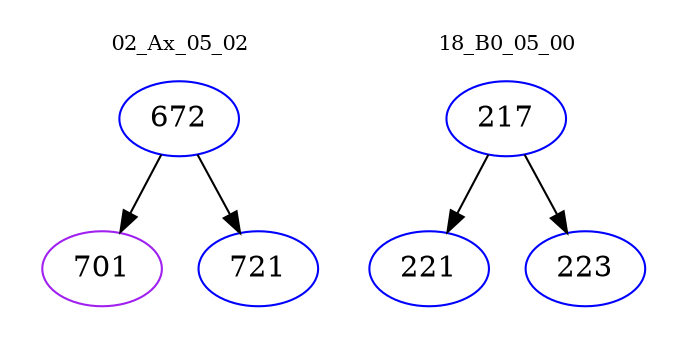 digraph{
subgraph cluster_0 {
color = white
label = "02_Ax_05_02";
fontsize=10;
T0_672 [label="672", color="blue"]
T0_672 -> T0_701 [color="black"]
T0_701 [label="701", color="purple"]
T0_672 -> T0_721 [color="black"]
T0_721 [label="721", color="blue"]
}
subgraph cluster_1 {
color = white
label = "18_B0_05_00";
fontsize=10;
T1_217 [label="217", color="blue"]
T1_217 -> T1_221 [color="black"]
T1_221 [label="221", color="blue"]
T1_217 -> T1_223 [color="black"]
T1_223 [label="223", color="blue"]
}
}
